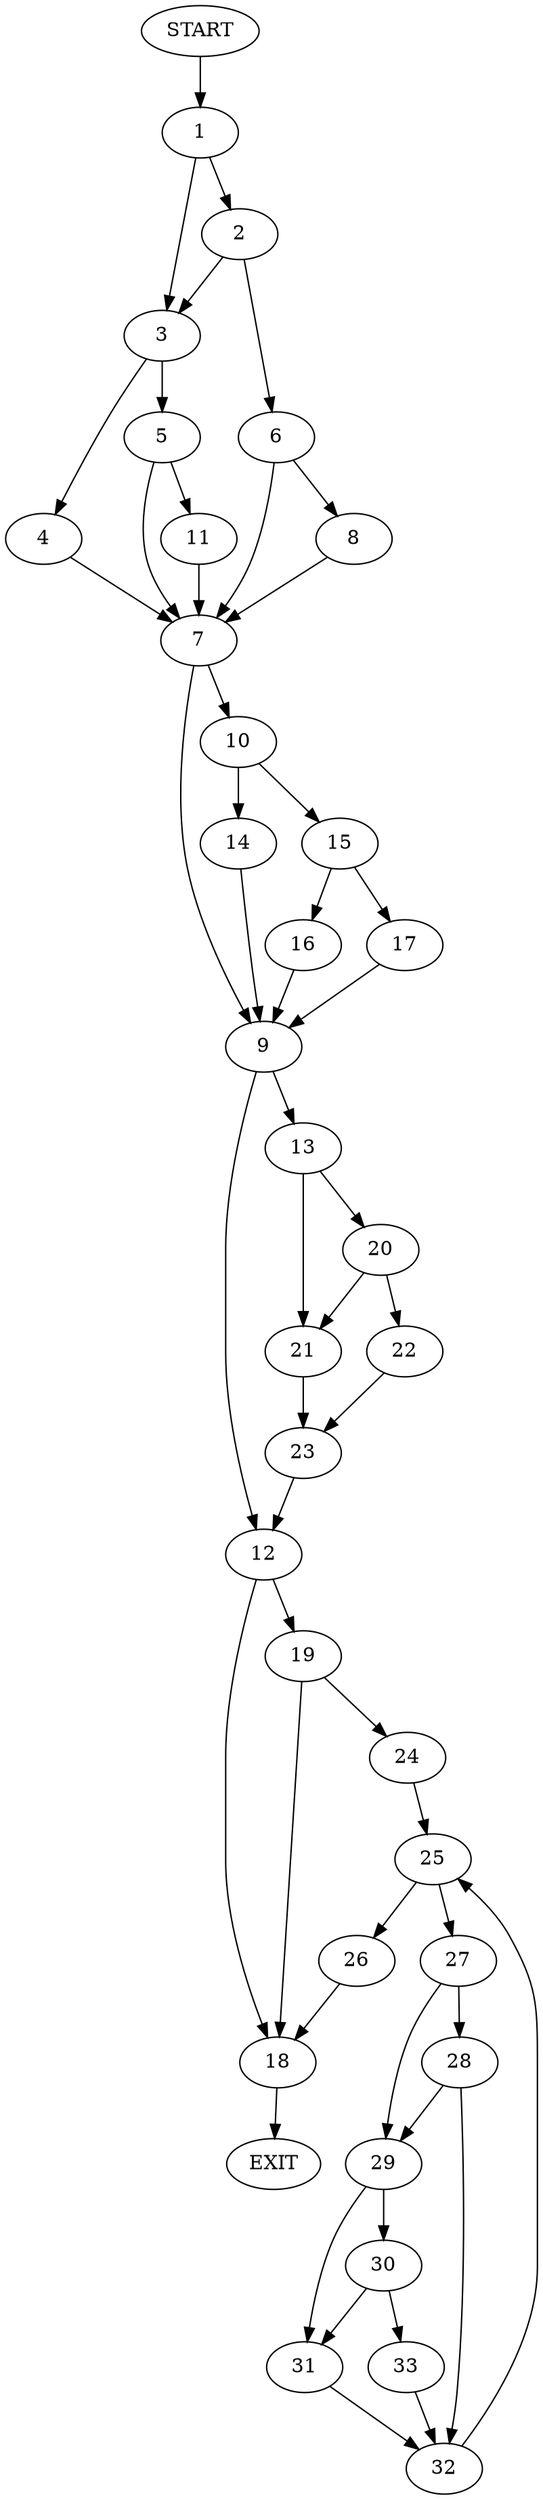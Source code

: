 digraph {
0 [label="START"]
34 [label="EXIT"]
0 -> 1
1 -> 2
1 -> 3
3 -> 4
3 -> 5
2 -> 6
2 -> 3
6 -> 7
6 -> 8
8 -> 7
7 -> 9
7 -> 10
4 -> 7
5 -> 7
5 -> 11
11 -> 7
9 -> 12
9 -> 13
10 -> 14
10 -> 15
15 -> 16
15 -> 17
14 -> 9
17 -> 9
16 -> 9
12 -> 18
12 -> 19
13 -> 20
13 -> 21
20 -> 22
20 -> 21
21 -> 23
22 -> 23
23 -> 12
19 -> 18
19 -> 24
18 -> 34
24 -> 25
25 -> 26
25 -> 27
27 -> 28
27 -> 29
26 -> 18
29 -> 30
29 -> 31
28 -> 32
28 -> 29
32 -> 25
31 -> 32
30 -> 31
30 -> 33
33 -> 32
}
